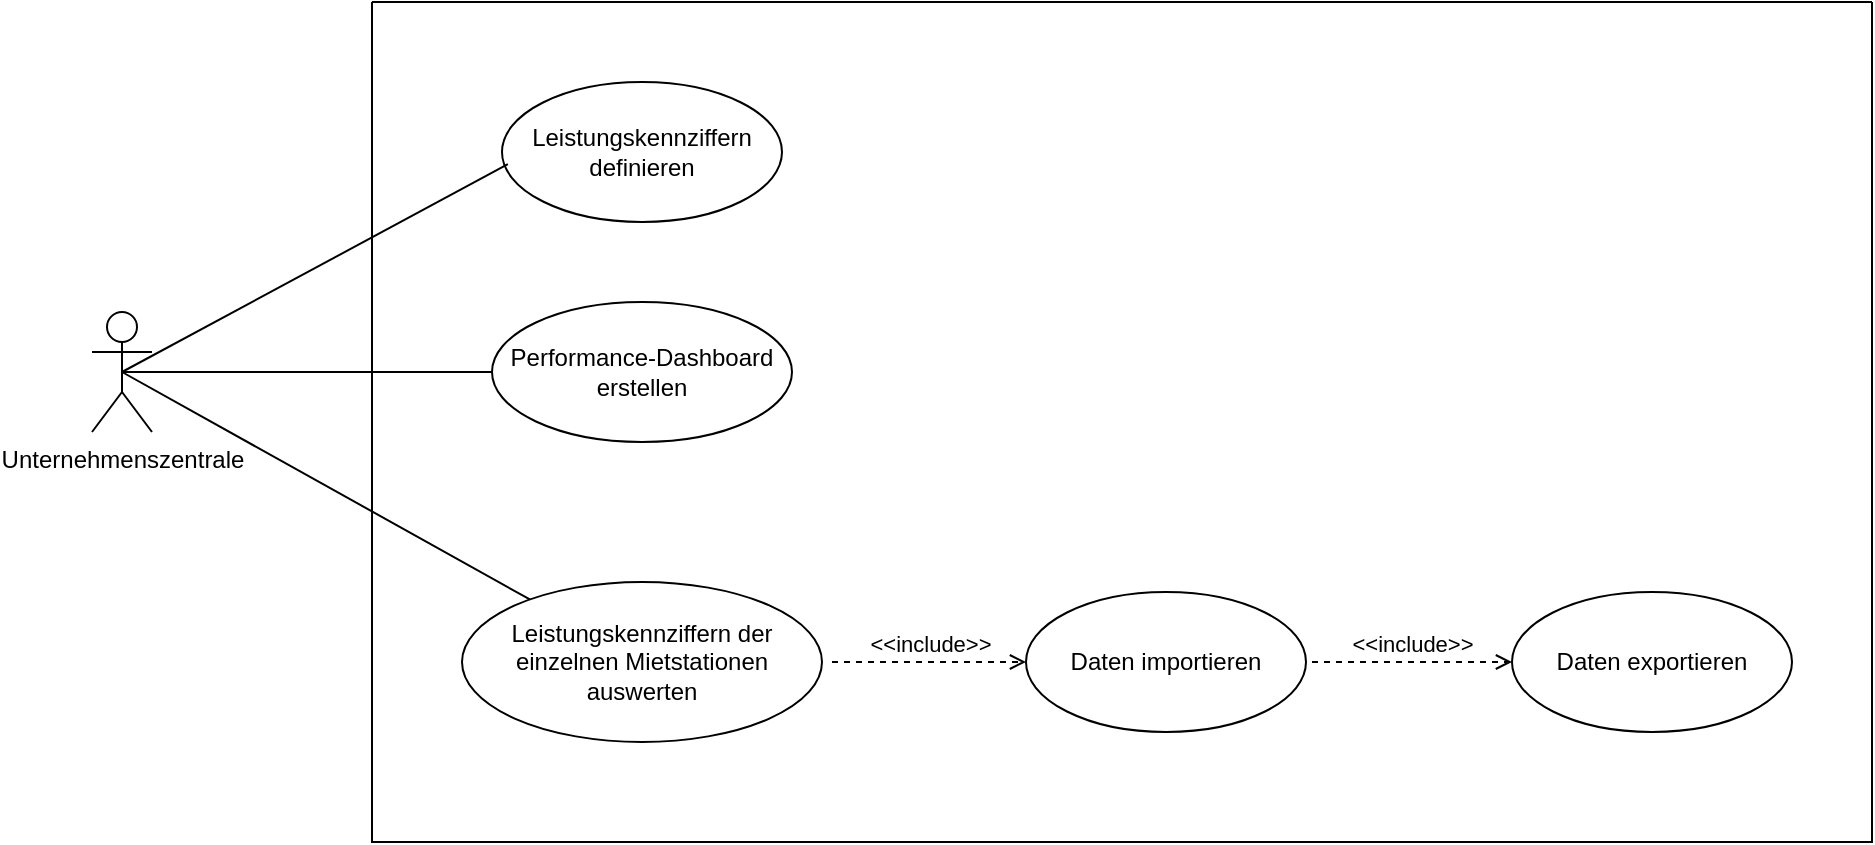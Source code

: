 <mxfile version="24.7.17">
  <diagram name="Seite-1" id="FO3jFVH_FwHL9DCPXZKm">
    <mxGraphModel dx="922" dy="688" grid="1" gridSize="10" guides="1" tooltips="1" connect="1" arrows="1" fold="1" page="1" pageScale="1" pageWidth="827" pageHeight="1169" math="0" shadow="0">
      <root>
        <mxCell id="0" />
        <mxCell id="1" parent="0" />
        <mxCell id="FEqrRb-4iLtbofaRR3r0-1" value="Unternehmenszentrale" style="shape=umlActor;verticalLabelPosition=bottom;verticalAlign=top;html=1;" vertex="1" parent="1">
          <mxGeometry x="210" y="285" width="30" height="60" as="geometry" />
        </mxCell>
        <mxCell id="FEqrRb-4iLtbofaRR3r0-2" value="" style="swimlane;startSize=0;" vertex="1" parent="1">
          <mxGeometry x="350" y="130" width="750" height="420" as="geometry">
            <mxRectangle x="360" y="120" width="50" height="40" as="alternateBounds" />
          </mxGeometry>
        </mxCell>
        <mxCell id="FEqrRb-4iLtbofaRR3r0-3" value="Leistungskennziffern definieren" style="ellipse;whiteSpace=wrap;html=1;" vertex="1" parent="FEqrRb-4iLtbofaRR3r0-2">
          <mxGeometry x="65" y="40" width="140" height="70" as="geometry" />
        </mxCell>
        <mxCell id="FEqrRb-4iLtbofaRR3r0-4" value="Leistungskennziffern der einzelnen Mietstationen auswerten" style="ellipse;whiteSpace=wrap;html=1;" vertex="1" parent="FEqrRb-4iLtbofaRR3r0-2">
          <mxGeometry x="45" y="290" width="180" height="80" as="geometry" />
        </mxCell>
        <mxCell id="FEqrRb-4iLtbofaRR3r0-5" value="Performance-Dashboard erstellen" style="ellipse;whiteSpace=wrap;html=1;" vertex="1" parent="FEqrRb-4iLtbofaRR3r0-2">
          <mxGeometry x="60" y="150" width="150" height="70" as="geometry" />
        </mxCell>
        <mxCell id="FEqrRb-4iLtbofaRR3r0-13" value="Daten exportieren" style="ellipse;whiteSpace=wrap;html=1;" vertex="1" parent="FEqrRb-4iLtbofaRR3r0-2">
          <mxGeometry x="570" y="295" width="140" height="70" as="geometry" />
        </mxCell>
        <mxCell id="FEqrRb-4iLtbofaRR3r0-7" value="Daten importieren" style="ellipse;whiteSpace=wrap;html=1;" vertex="1" parent="FEqrRb-4iLtbofaRR3r0-2">
          <mxGeometry x="327" y="295" width="140" height="70" as="geometry" />
        </mxCell>
        <mxCell id="FEqrRb-4iLtbofaRR3r0-14" value="&amp;lt;&amp;lt;include&amp;gt;&amp;gt;" style="html=1;verticalAlign=bottom;labelBackgroundColor=none;endArrow=open;endFill=0;dashed=1;rounded=0;entryX=0;entryY=0.5;entryDx=0;entryDy=0;" edge="1" parent="FEqrRb-4iLtbofaRR3r0-2" target="FEqrRb-4iLtbofaRR3r0-7">
          <mxGeometry width="160" relative="1" as="geometry">
            <mxPoint x="230" y="330" as="sourcePoint" />
            <mxPoint x="390" y="330" as="targetPoint" />
          </mxGeometry>
        </mxCell>
        <mxCell id="FEqrRb-4iLtbofaRR3r0-16" value="&amp;lt;&amp;lt;include&amp;gt;&amp;gt;" style="html=1;verticalAlign=bottom;labelBackgroundColor=none;endArrow=open;endFill=0;dashed=1;rounded=0;entryX=0;entryY=0.5;entryDx=0;entryDy=0;" edge="1" parent="FEqrRb-4iLtbofaRR3r0-2" target="FEqrRb-4iLtbofaRR3r0-13">
          <mxGeometry width="160" relative="1" as="geometry">
            <mxPoint x="470" y="330" as="sourcePoint" />
            <mxPoint x="530" y="330" as="targetPoint" />
          </mxGeometry>
        </mxCell>
        <mxCell id="FEqrRb-4iLtbofaRR3r0-22" value="" style="edgeStyle=none;html=1;endArrow=none;verticalAlign=bottom;rounded=0;entryX=0.021;entryY=0.587;entryDx=0;entryDy=0;entryPerimeter=0;exitX=0.5;exitY=0.5;exitDx=0;exitDy=0;exitPerimeter=0;" edge="1" parent="1" source="FEqrRb-4iLtbofaRR3r0-1" target="FEqrRb-4iLtbofaRR3r0-3">
          <mxGeometry width="160" relative="1" as="geometry">
            <mxPoint x="220" y="310" as="sourcePoint" />
            <mxPoint x="380" y="310" as="targetPoint" />
          </mxGeometry>
        </mxCell>
        <mxCell id="FEqrRb-4iLtbofaRR3r0-23" value="" style="edgeStyle=none;html=1;endArrow=none;verticalAlign=bottom;rounded=0;entryX=0;entryY=0.5;entryDx=0;entryDy=0;exitX=0.5;exitY=0.5;exitDx=0;exitDy=0;exitPerimeter=0;" edge="1" parent="1" source="FEqrRb-4iLtbofaRR3r0-1" target="FEqrRb-4iLtbofaRR3r0-5">
          <mxGeometry width="160" relative="1" as="geometry">
            <mxPoint x="230" y="310" as="sourcePoint" />
            <mxPoint x="390" y="320" as="targetPoint" />
          </mxGeometry>
        </mxCell>
        <mxCell id="FEqrRb-4iLtbofaRR3r0-24" value="" style="edgeStyle=none;html=1;endArrow=none;verticalAlign=bottom;rounded=0;exitX=0.5;exitY=0.5;exitDx=0;exitDy=0;exitPerimeter=0;" edge="1" parent="1" source="FEqrRb-4iLtbofaRR3r0-1" target="FEqrRb-4iLtbofaRR3r0-4">
          <mxGeometry width="160" relative="1" as="geometry">
            <mxPoint x="260" y="350" as="sourcePoint" />
            <mxPoint x="420" y="350" as="targetPoint" />
          </mxGeometry>
        </mxCell>
      </root>
    </mxGraphModel>
  </diagram>
</mxfile>

